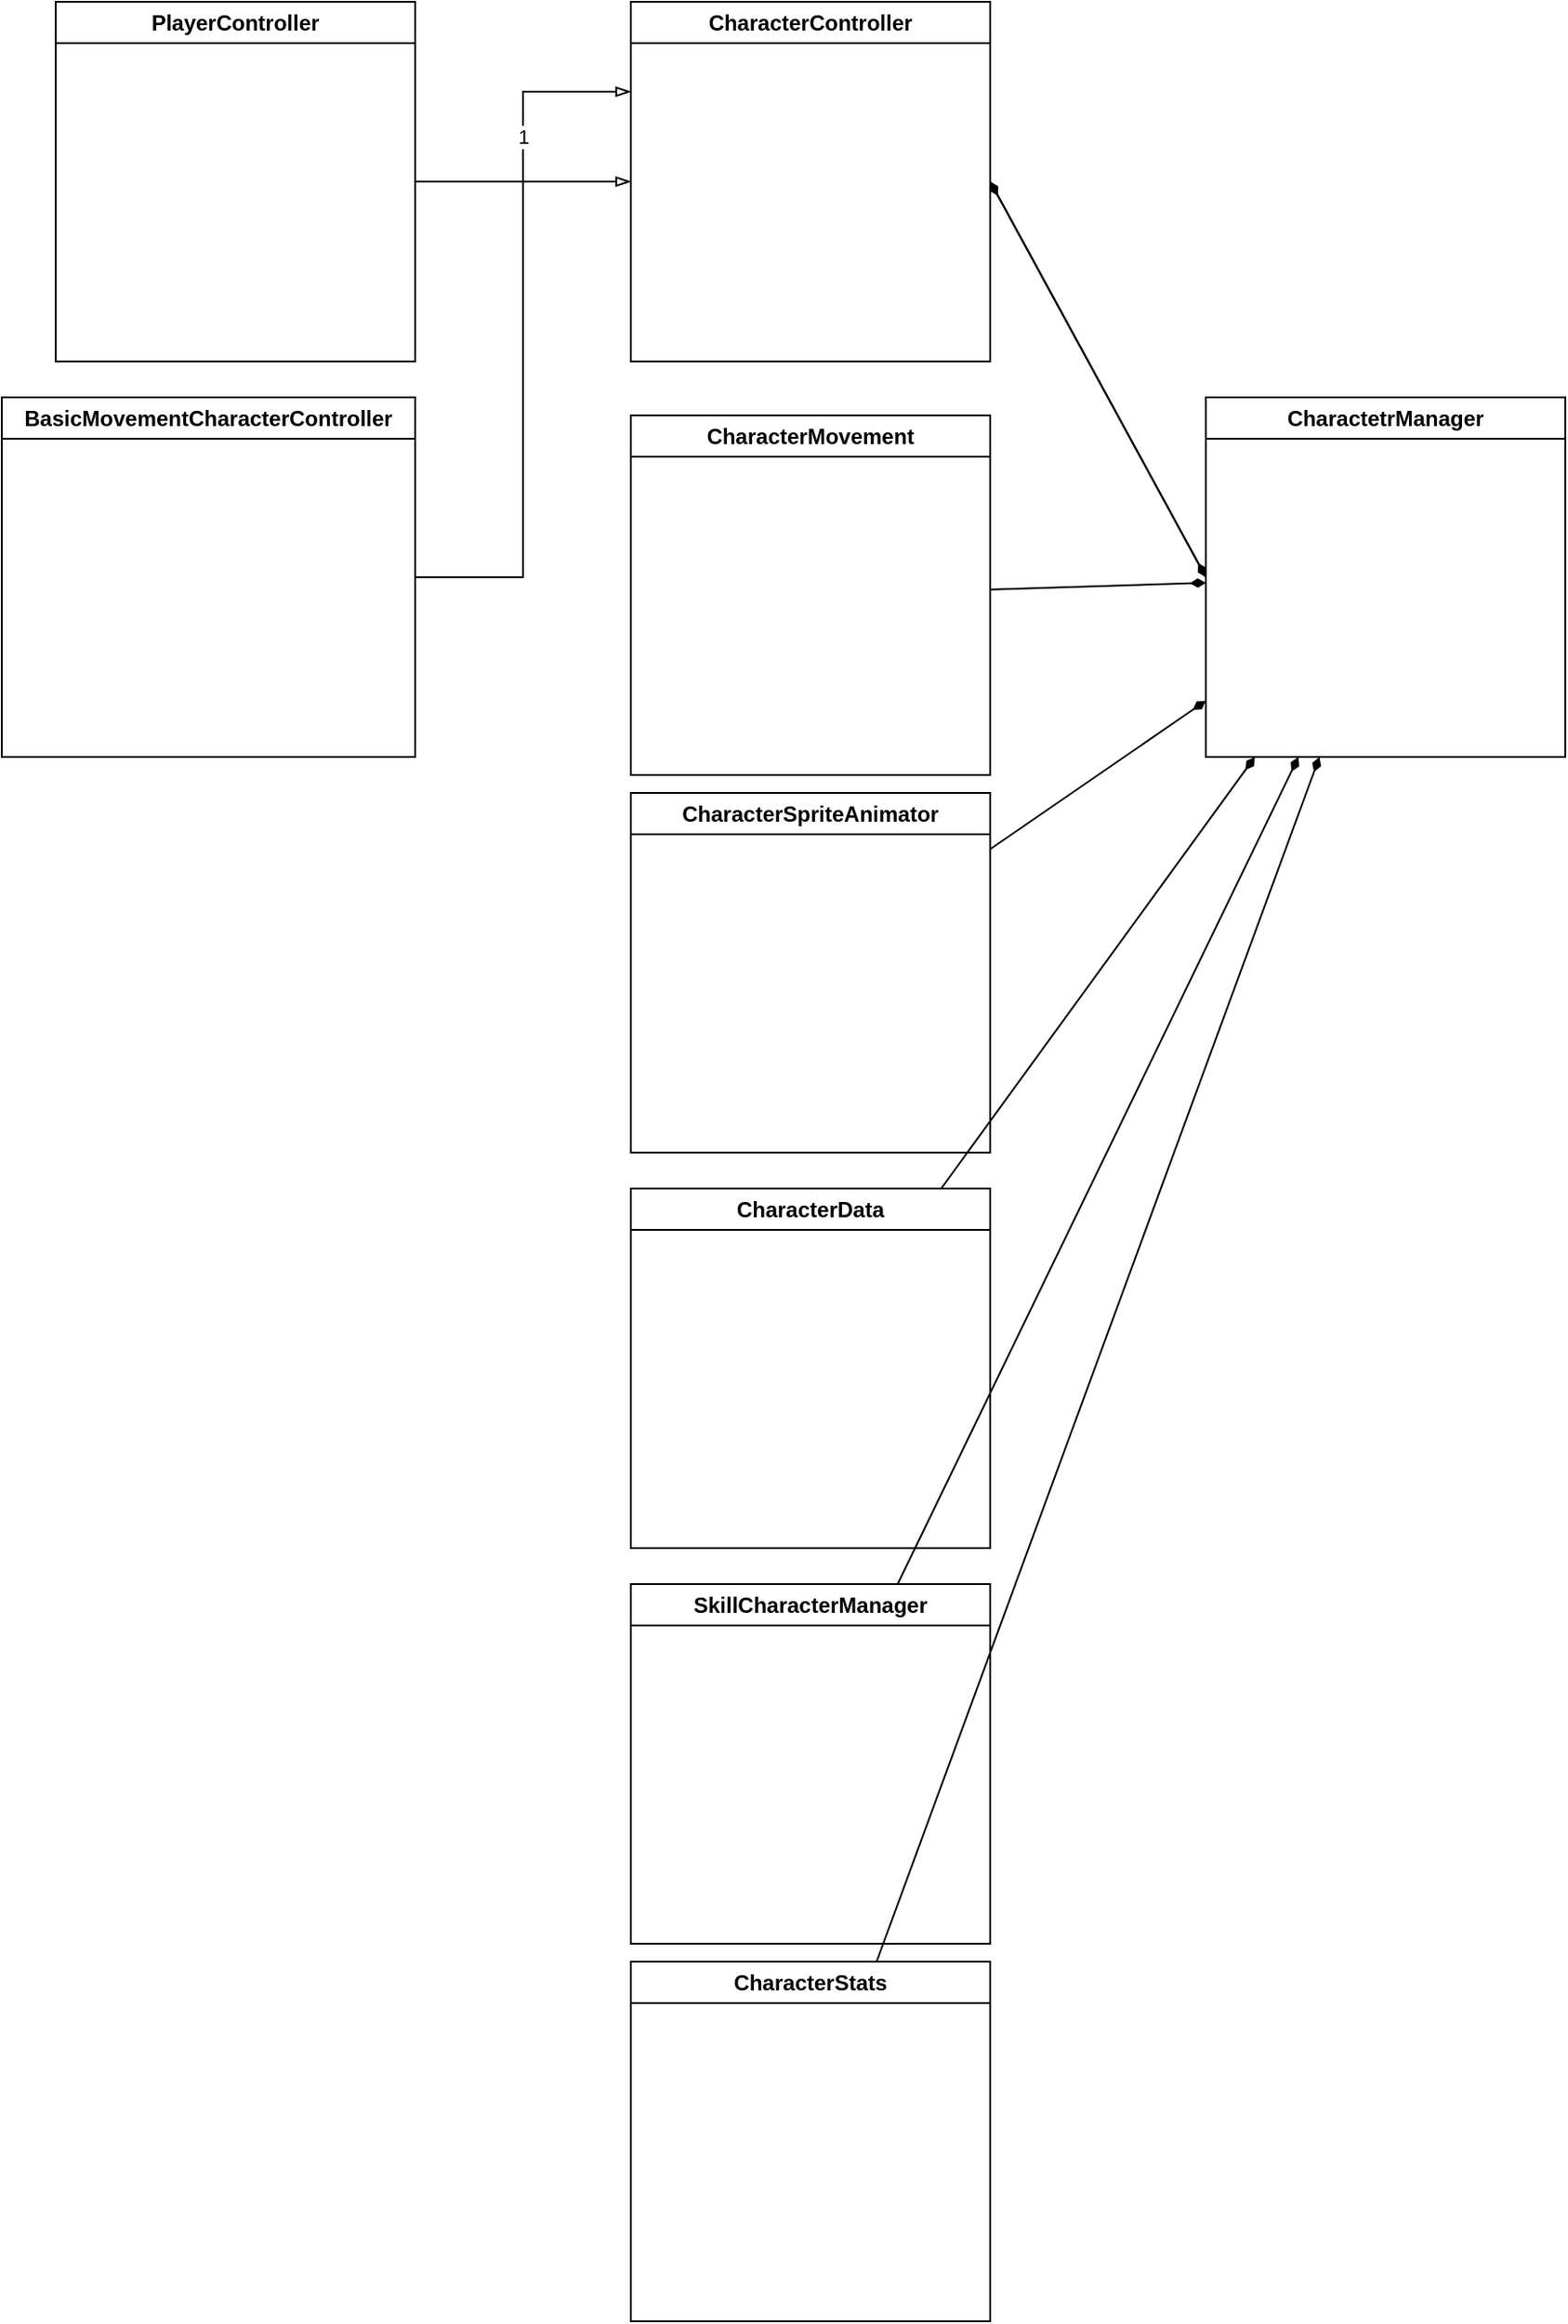 <mxfile version="22.1.18" type="device" pages="2">
  <diagram name="Class Structure" id="B6inTqU4DtRaaWnzecf0">
    <mxGraphModel dx="1709" dy="901" grid="1" gridSize="10" guides="1" tooltips="1" connect="1" arrows="1" fold="1" page="1" pageScale="1" pageWidth="1169" pageHeight="1654" math="0" shadow="0">
      <root>
        <mxCell id="0" />
        <mxCell id="1" parent="0" />
        <mxCell id="zSkf2-dP-hwZXAmFSiwr-5" style="rounded=0;orthogonalLoop=1;jettySize=auto;html=1;endArrow=diamondThin;endFill=1;exitX=0;exitY=0.5;exitDx=0;exitDy=0;entryX=1;entryY=0.5;entryDx=0;entryDy=0;shadow=0;" edge="1" parent="1" source="zSkf2-dP-hwZXAmFSiwr-6" target="zSkf2-dP-hwZXAmFSiwr-7">
          <mxGeometry relative="1" as="geometry" />
        </mxCell>
        <mxCell id="zSkf2-dP-hwZXAmFSiwr-4" value="1" style="edgeStyle=orthogonalEdgeStyle;rounded=0;orthogonalLoop=1;jettySize=auto;html=1;endArrow=blockThin;endFill=0;entryX=0;entryY=0.25;entryDx=0;entryDy=0;" edge="1" parent="1" source="zSkf2-dP-hwZXAmFSiwr-9" target="zSkf2-dP-hwZXAmFSiwr-7">
          <mxGeometry relative="1" as="geometry" />
        </mxCell>
        <mxCell id="zSkf2-dP-hwZXAmFSiwr-6" value="CharactetrManager" style="swimlane;whiteSpace=wrap;html=1;" vertex="1" parent="1">
          <mxGeometry x="800" y="260" width="200" height="200" as="geometry" />
        </mxCell>
        <mxCell id="zSkf2-dP-hwZXAmFSiwr-11" style="rounded=0;orthogonalLoop=1;jettySize=auto;html=1;exitX=1;exitY=0.5;exitDx=0;exitDy=0;entryX=0;entryY=0.5;entryDx=0;entryDy=0;endArrow=diamondThin;endFill=1;" edge="1" parent="1" source="zSkf2-dP-hwZXAmFSiwr-7" target="zSkf2-dP-hwZXAmFSiwr-6">
          <mxGeometry relative="1" as="geometry" />
        </mxCell>
        <mxCell id="zSkf2-dP-hwZXAmFSiwr-7" value="CharacterController" style="swimlane;whiteSpace=wrap;html=1;" vertex="1" parent="1">
          <mxGeometry x="480" y="40" width="200" height="200" as="geometry" />
        </mxCell>
        <mxCell id="zSkf2-dP-hwZXAmFSiwr-10" style="edgeStyle=orthogonalEdgeStyle;rounded=0;orthogonalLoop=1;jettySize=auto;html=1;entryX=0;entryY=0.5;entryDx=0;entryDy=0;endArrow=blockThin;endFill=0;" edge="1" parent="1" source="zSkf2-dP-hwZXAmFSiwr-8" target="zSkf2-dP-hwZXAmFSiwr-7">
          <mxGeometry relative="1" as="geometry" />
        </mxCell>
        <mxCell id="zSkf2-dP-hwZXAmFSiwr-8" value="BasicMovementCharacterController" style="swimlane;whiteSpace=wrap;html=1;" vertex="1" parent="1">
          <mxGeometry x="130" y="260" width="230" height="200" as="geometry" />
        </mxCell>
        <mxCell id="zSkf2-dP-hwZXAmFSiwr-9" value="PlayerController" style="swimlane;whiteSpace=wrap;html=1;" vertex="1" parent="1">
          <mxGeometry x="160" y="40" width="200" height="200" as="geometry" />
        </mxCell>
        <mxCell id="zSkf2-dP-hwZXAmFSiwr-21" style="rounded=0;orthogonalLoop=1;jettySize=auto;html=1;endArrow=diamondThin;endFill=1;" edge="1" parent="1" source="zSkf2-dP-hwZXAmFSiwr-12" target="zSkf2-dP-hwZXAmFSiwr-6">
          <mxGeometry relative="1" as="geometry" />
        </mxCell>
        <mxCell id="zSkf2-dP-hwZXAmFSiwr-19" style="rounded=0;orthogonalLoop=1;jettySize=auto;html=1;endArrow=diamondThin;endFill=1;" edge="1" parent="1" source="zSkf2-dP-hwZXAmFSiwr-15" target="zSkf2-dP-hwZXAmFSiwr-6">
          <mxGeometry relative="1" as="geometry" />
        </mxCell>
        <mxCell id="zSkf2-dP-hwZXAmFSiwr-23" style="rounded=0;orthogonalLoop=1;jettySize=auto;html=1;endArrow=diamondThin;endFill=1;" edge="1" parent="1" source="zSkf2-dP-hwZXAmFSiwr-16" target="zSkf2-dP-hwZXAmFSiwr-6">
          <mxGeometry relative="1" as="geometry" />
        </mxCell>
        <mxCell id="zSkf2-dP-hwZXAmFSiwr-22" style="rounded=0;orthogonalLoop=1;jettySize=auto;html=1;endArrow=diamondThin;endFill=1;" edge="1" parent="1" source="zSkf2-dP-hwZXAmFSiwr-14" target="zSkf2-dP-hwZXAmFSiwr-6">
          <mxGeometry relative="1" as="geometry" />
        </mxCell>
        <mxCell id="zSkf2-dP-hwZXAmFSiwr-20" style="rounded=0;orthogonalLoop=1;jettySize=auto;html=1;endArrow=diamondThin;endFill=1;" edge="1" parent="1" source="zSkf2-dP-hwZXAmFSiwr-18" target="zSkf2-dP-hwZXAmFSiwr-6">
          <mxGeometry relative="1" as="geometry" />
        </mxCell>
        <mxCell id="zSkf2-dP-hwZXAmFSiwr-12" value="CharacterData" style="swimlane;whiteSpace=wrap;html=1;" vertex="1" parent="1">
          <mxGeometry x="480" y="700" width="200" height="200" as="geometry" />
        </mxCell>
        <mxCell id="zSkf2-dP-hwZXAmFSiwr-15" value="CharacterMovement" style="swimlane;whiteSpace=wrap;html=1;" vertex="1" parent="1">
          <mxGeometry x="480" y="270" width="200" height="200" as="geometry" />
        </mxCell>
        <mxCell id="zSkf2-dP-hwZXAmFSiwr-16" value="CharacterStats" style="swimlane;whiteSpace=wrap;html=1;" vertex="1" parent="1">
          <mxGeometry x="480" y="1130" width="200" height="200" as="geometry" />
        </mxCell>
        <mxCell id="zSkf2-dP-hwZXAmFSiwr-14" value="SkillCharacterManager" style="swimlane;whiteSpace=wrap;html=1;" vertex="1" parent="1">
          <mxGeometry x="480" y="920" width="200" height="200" as="geometry" />
        </mxCell>
        <mxCell id="zSkf2-dP-hwZXAmFSiwr-18" value="CharacterSpriteAnimator" style="swimlane;whiteSpace=wrap;html=1;" vertex="1" parent="1">
          <mxGeometry x="480" y="480" width="200" height="200" as="geometry" />
        </mxCell>
      </root>
    </mxGraphModel>
  </diagram>
  <diagram id="4d_luot05ThcBNDe1ofk" name="Input Pipeline">
    <mxGraphModel dx="1709" dy="901" grid="1" gridSize="10" guides="1" tooltips="1" connect="1" arrows="1" fold="1" page="1" pageScale="1" pageWidth="1169" pageHeight="1654" math="0" shadow="0">
      <root>
        <mxCell id="0" />
        <mxCell id="1" parent="0" />
        <mxCell id="QmO0H16Yjdd_9R_2weGL-2" style="edgeStyle=orthogonalEdgeStyle;rounded=0;orthogonalLoop=1;jettySize=auto;html=1;" edge="1" parent="1" source="QmO0H16Yjdd_9R_2weGL-1">
          <mxGeometry relative="1" as="geometry">
            <mxPoint x="590" y="280" as="targetPoint" />
          </mxGeometry>
        </mxCell>
        <mxCell id="QmO0H16Yjdd_9R_2weGL-1" value="Character Controller" style="rounded=1;whiteSpace=wrap;html=1;" vertex="1" parent="1">
          <mxGeometry x="530" y="100" width="120" height="60" as="geometry" />
        </mxCell>
      </root>
    </mxGraphModel>
  </diagram>
</mxfile>
